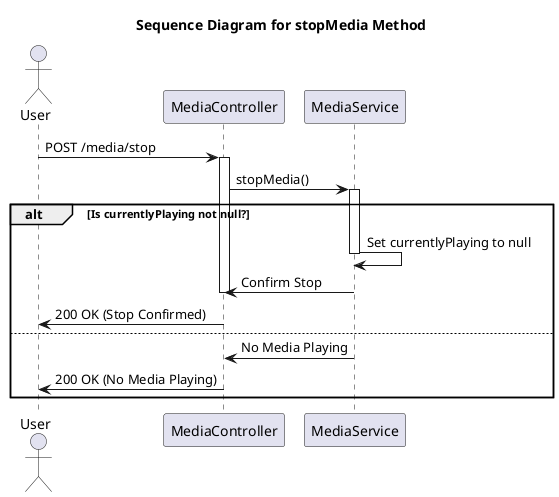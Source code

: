 @startuml
title Sequence Diagram for stopMedia Method

actor User
participant MediaController
participant MediaService

User -> MediaController: POST /media/stop
activate MediaController

MediaController -> MediaService: stopMedia()
activate MediaService

alt Is currentlyPlaying not null?
    MediaService -> MediaService: Set currentlyPlaying to null
    deactivate MediaService

    MediaService -> MediaController: Confirm Stop
    deactivate MediaController

    MediaController -> User: 200 OK (Stop Confirmed)
else
    MediaService -> MediaController: No Media Playing
    deactivate MediaService

    MediaController -> User: 200 OK (No Media Playing)
end

@enduml